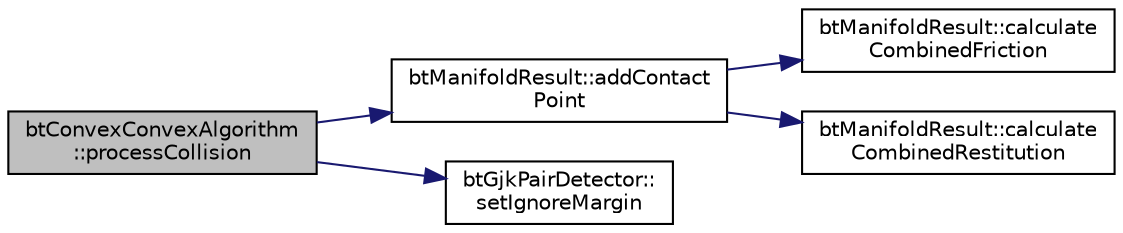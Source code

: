 digraph "btConvexConvexAlgorithm::processCollision"
{
  edge [fontname="Helvetica",fontsize="10",labelfontname="Helvetica",labelfontsize="10"];
  node [fontname="Helvetica",fontsize="10",shape=record];
  rankdir="LR";
  Node1 [label="btConvexConvexAlgorithm\l::processCollision",height=0.2,width=0.4,color="black", fillcolor="grey75", style="filled", fontcolor="black"];
  Node1 -> Node2 [color="midnightblue",fontsize="10",style="solid",fontname="Helvetica"];
  Node2 [label="btManifoldResult::addContact\lPoint",height=0.2,width=0.4,color="black", fillcolor="white", style="filled",URL="$classbt_manifold_result.html#aebe32f0c202d988d0458e88d768602c6"];
  Node2 -> Node3 [color="midnightblue",fontsize="10",style="solid",fontname="Helvetica"];
  Node3 [label="btManifoldResult::calculate\lCombinedFriction",height=0.2,width=0.4,color="black", fillcolor="white", style="filled",URL="$classbt_manifold_result.html#a162717dce3ef3a756ae55ec04a179ed5",tooltip="User can override this material combiner by implementing gContactAddedCallback and setting body0->m_c..."];
  Node2 -> Node4 [color="midnightblue",fontsize="10",style="solid",fontname="Helvetica"];
  Node4 [label="btManifoldResult::calculate\lCombinedRestitution",height=0.2,width=0.4,color="black", fillcolor="white", style="filled",URL="$classbt_manifold_result.html#aa4419fc3b0d13ccc2cbfd7739b047c04",tooltip="in the future we can let the user override the methods to combine restitution and friction ..."];
  Node1 -> Node5 [color="midnightblue",fontsize="10",style="solid",fontname="Helvetica"];
  Node5 [label="btGjkPairDetector::\lsetIgnoreMargin",height=0.2,width=0.4,color="black", fillcolor="white", style="filled",URL="$classbt_gjk_pair_detector.html#a93e9752920c57c39faca247fc005750e",tooltip="don&#39;t use setIgnoreMargin, it&#39;s for Bullet&#39;s internal use "];
}
